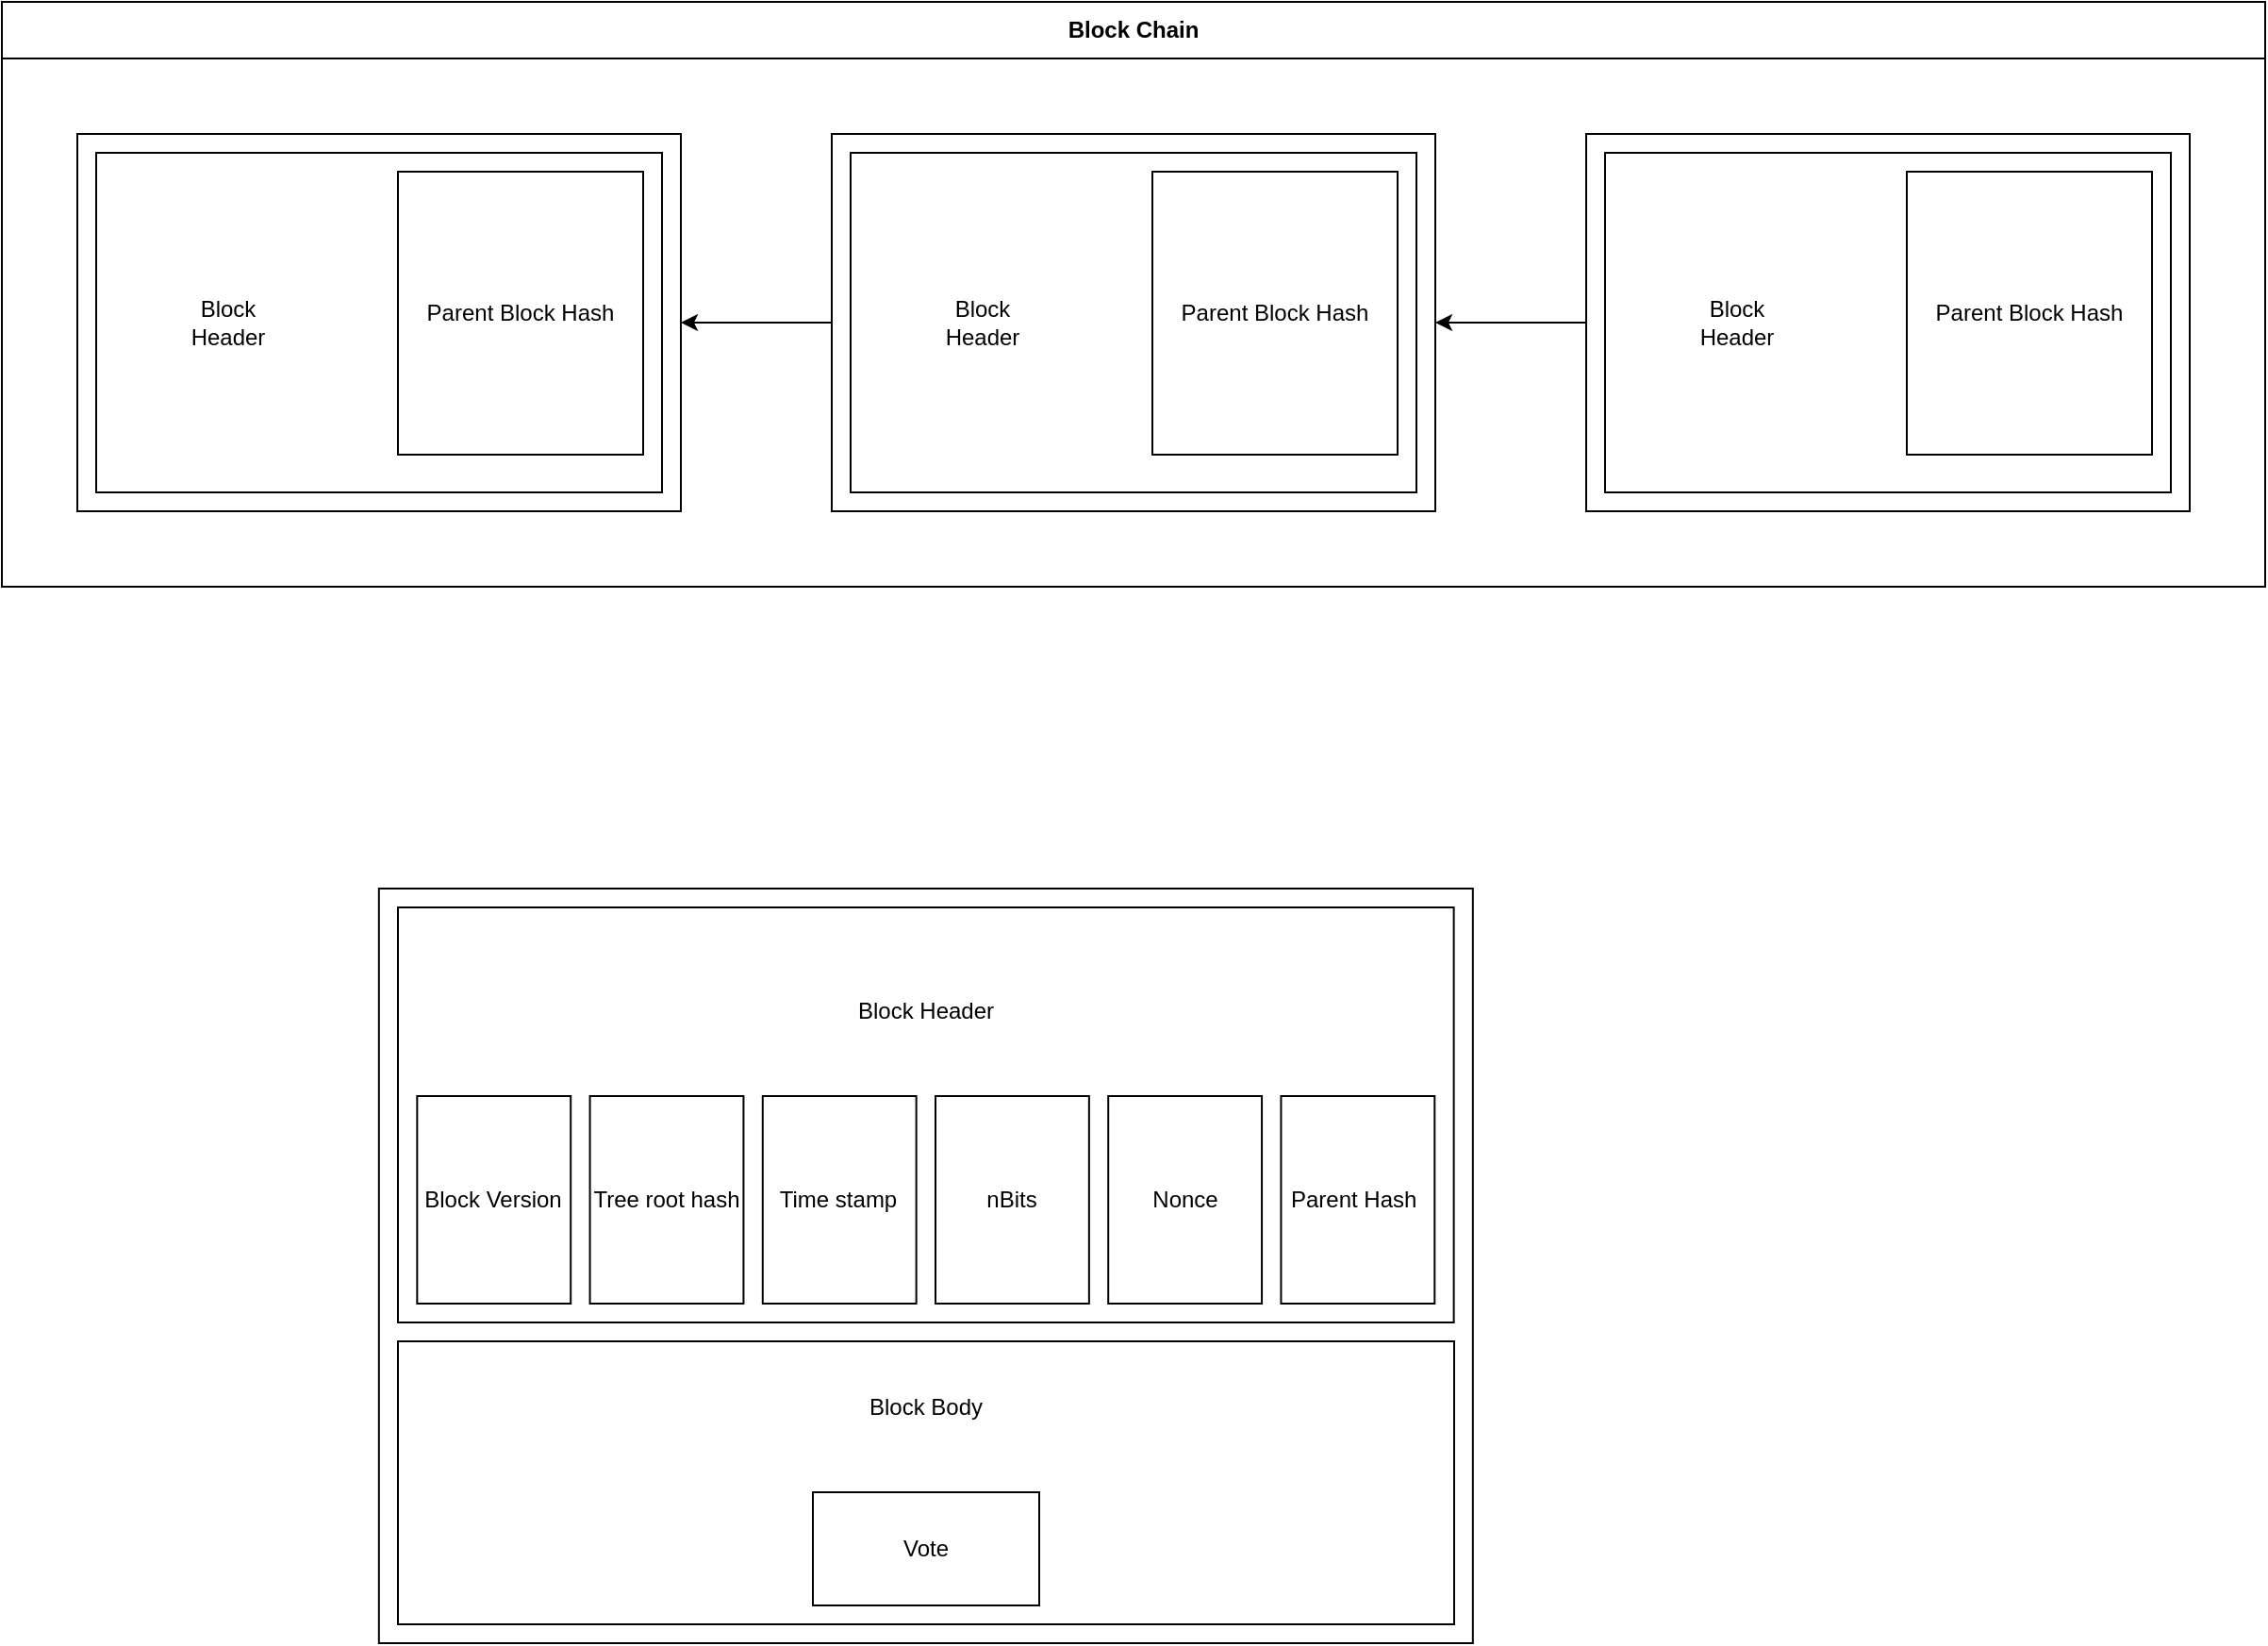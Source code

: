 <mxfile version="20.8.16" type="device" pages="5"><diagram name="Block Chain block diagrams" id="NiNIq8TOzcoI2CkxmPHx"><mxGraphModel dx="2272" dy="1953" grid="1" gridSize="10" guides="1" tooltips="1" connect="1" arrows="1" fold="1" page="1" pageScale="1" pageWidth="850" pageHeight="1100" math="0" shadow="0"><root><mxCell id="0"/><mxCell id="1" parent="0"/><mxCell id="By64j_wl8mJJoKQaTcfF-5" value="" style="group" parent="1" vertex="1" connectable="0"><mxGeometry x="-320" y="40" width="320" height="200" as="geometry"/></mxCell><mxCell id="By64j_wl8mJJoKQaTcfF-1" value="" style="rounded=0;whiteSpace=wrap;html=1;" parent="By64j_wl8mJJoKQaTcfF-5" vertex="1"><mxGeometry width="320" height="200" as="geometry"/></mxCell><mxCell id="By64j_wl8mJJoKQaTcfF-2" value="" style="rounded=0;whiteSpace=wrap;html=1;" parent="By64j_wl8mJJoKQaTcfF-5" vertex="1"><mxGeometry x="10" y="10" width="300" height="180" as="geometry"/></mxCell><mxCell id="By64j_wl8mJJoKQaTcfF-3" value="Parent Block Hash" style="rounded=0;whiteSpace=wrap;html=1;" parent="By64j_wl8mJJoKQaTcfF-5" vertex="1"><mxGeometry x="170" y="20" width="130" height="150" as="geometry"/></mxCell><mxCell id="By64j_wl8mJJoKQaTcfF-4" value="Block Header" style="text;html=1;strokeColor=none;fillColor=none;align=center;verticalAlign=middle;whiteSpace=wrap;rounded=0;" parent="By64j_wl8mJJoKQaTcfF-5" vertex="1"><mxGeometry x="50" y="85" width="60" height="30" as="geometry"/></mxCell><mxCell id="By64j_wl8mJJoKQaTcfF-6" value="" style="group" parent="1" vertex="1" connectable="0"><mxGeometry x="80" y="40" width="320" height="200" as="geometry"/></mxCell><mxCell id="By64j_wl8mJJoKQaTcfF-7" value="" style="rounded=0;whiteSpace=wrap;html=1;" parent="By64j_wl8mJJoKQaTcfF-6" vertex="1"><mxGeometry width="320" height="200" as="geometry"/></mxCell><mxCell id="By64j_wl8mJJoKQaTcfF-8" value="" style="rounded=0;whiteSpace=wrap;html=1;" parent="By64j_wl8mJJoKQaTcfF-6" vertex="1"><mxGeometry x="10" y="10" width="300" height="180" as="geometry"/></mxCell><mxCell id="By64j_wl8mJJoKQaTcfF-9" value="Parent Block Hash" style="rounded=0;whiteSpace=wrap;html=1;" parent="By64j_wl8mJJoKQaTcfF-6" vertex="1"><mxGeometry x="170" y="20" width="130" height="150" as="geometry"/></mxCell><mxCell id="By64j_wl8mJJoKQaTcfF-10" value="Block Header" style="text;html=1;strokeColor=none;fillColor=none;align=center;verticalAlign=middle;whiteSpace=wrap;rounded=0;" parent="By64j_wl8mJJoKQaTcfF-6" vertex="1"><mxGeometry x="50" y="85" width="60" height="30" as="geometry"/></mxCell><mxCell id="By64j_wl8mJJoKQaTcfF-11" value="" style="group" parent="1" vertex="1" connectable="0"><mxGeometry x="480" y="40" width="320" height="200" as="geometry"/></mxCell><mxCell id="By64j_wl8mJJoKQaTcfF-12" value="" style="rounded=0;whiteSpace=wrap;html=1;" parent="By64j_wl8mJJoKQaTcfF-11" vertex="1"><mxGeometry width="320" height="200" as="geometry"/></mxCell><mxCell id="By64j_wl8mJJoKQaTcfF-13" value="" style="rounded=0;whiteSpace=wrap;html=1;" parent="By64j_wl8mJJoKQaTcfF-11" vertex="1"><mxGeometry x="10" y="10" width="300" height="180" as="geometry"/></mxCell><mxCell id="By64j_wl8mJJoKQaTcfF-14" value="Parent Block Hash" style="rounded=0;whiteSpace=wrap;html=1;" parent="By64j_wl8mJJoKQaTcfF-11" vertex="1"><mxGeometry x="170" y="20" width="130" height="150" as="geometry"/></mxCell><mxCell id="By64j_wl8mJJoKQaTcfF-15" value="Block Header" style="text;html=1;strokeColor=none;fillColor=none;align=center;verticalAlign=middle;whiteSpace=wrap;rounded=0;" parent="By64j_wl8mJJoKQaTcfF-11" vertex="1"><mxGeometry x="50" y="85" width="60" height="30" as="geometry"/></mxCell><mxCell id="By64j_wl8mJJoKQaTcfF-18" style="edgeStyle=orthogonalEdgeStyle;rounded=0;orthogonalLoop=1;jettySize=auto;html=1;" parent="1" source="By64j_wl8mJJoKQaTcfF-7" target="By64j_wl8mJJoKQaTcfF-1" edge="1"><mxGeometry relative="1" as="geometry"/></mxCell><mxCell id="By64j_wl8mJJoKQaTcfF-19" style="edgeStyle=orthogonalEdgeStyle;rounded=0;orthogonalLoop=1;jettySize=auto;html=1;entryX=1;entryY=0.5;entryDx=0;entryDy=0;" parent="1" source="By64j_wl8mJJoKQaTcfF-12" target="By64j_wl8mJJoKQaTcfF-7" edge="1"><mxGeometry relative="1" as="geometry"/></mxCell><mxCell id="By64j_wl8mJJoKQaTcfF-20" value="Block Chain" style="swimlane;whiteSpace=wrap;html=1;startSize=30;" parent="1" vertex="1"><mxGeometry x="-360" y="-30" width="1200" height="310" as="geometry"/></mxCell><mxCell id="By64j_wl8mJJoKQaTcfF-66" value="" style="group" parent="1" vertex="1" connectable="0"><mxGeometry x="-160.09" y="440" width="580" height="400" as="geometry"/></mxCell><mxCell id="By64j_wl8mJJoKQaTcfF-21" value="" style="rounded=0;whiteSpace=wrap;html=1;container=0;" parent="By64j_wl8mJJoKQaTcfF-66" vertex="1"><mxGeometry width="580" height="400" as="geometry"/></mxCell><mxCell id="By64j_wl8mJJoKQaTcfF-22" value="" style="rounded=0;whiteSpace=wrap;html=1;container=0;" parent="By64j_wl8mJJoKQaTcfF-66" vertex="1"><mxGeometry x="10.09" y="10" width="559.82" height="220" as="geometry"/></mxCell><mxCell id="By64j_wl8mJJoKQaTcfF-31" value="Block Version" style="rounded=0;whiteSpace=wrap;html=1;container=0;" parent="By64j_wl8mJJoKQaTcfF-66" vertex="1"><mxGeometry x="20.267" y="110" width="81.429" height="110" as="geometry"/></mxCell><mxCell id="By64j_wl8mJJoKQaTcfF-49" value="Tree root hash" style="rounded=0;whiteSpace=wrap;html=1;container=0;" parent="By64j_wl8mJJoKQaTcfF-66" vertex="1"><mxGeometry x="111.874" y="110" width="81.429" height="110" as="geometry"/></mxCell><mxCell id="By64j_wl8mJJoKQaTcfF-50" value="Time stamp" style="rounded=0;whiteSpace=wrap;html=1;container=0;" parent="By64j_wl8mJJoKQaTcfF-66" vertex="1"><mxGeometry x="203.481" y="110" width="81.429" height="110" as="geometry"/></mxCell><mxCell id="By64j_wl8mJJoKQaTcfF-52" value="nBits" style="rounded=0;whiteSpace=wrap;html=1;container=0;" parent="By64j_wl8mJJoKQaTcfF-66" vertex="1"><mxGeometry x="295.089" y="110" width="81.429" height="110" as="geometry"/></mxCell><mxCell id="By64j_wl8mJJoKQaTcfF-53" value="Nonce" style="rounded=0;whiteSpace=wrap;html=1;container=0;" parent="By64j_wl8mJJoKQaTcfF-66" vertex="1"><mxGeometry x="386.696" y="110" width="81.429" height="110" as="geometry"/></mxCell><mxCell id="By64j_wl8mJJoKQaTcfF-54" value="Parent Hash&amp;nbsp;" style="rounded=0;whiteSpace=wrap;html=1;container=0;" parent="By64j_wl8mJJoKQaTcfF-66" vertex="1"><mxGeometry x="478.303" y="110" width="81.429" height="110" as="geometry"/></mxCell><mxCell id="By64j_wl8mJJoKQaTcfF-59" value="Block Header" style="text;html=1;strokeColor=none;fillColor=none;align=center;verticalAlign=middle;whiteSpace=wrap;rounded=0;" parent="By64j_wl8mJJoKQaTcfF-66" vertex="1"><mxGeometry x="234.95" y="50" width="110.09" height="30" as="geometry"/></mxCell><mxCell id="By64j_wl8mJJoKQaTcfF-62" value="" style="rounded=0;whiteSpace=wrap;html=1;" parent="By64j_wl8mJJoKQaTcfF-66" vertex="1"><mxGeometry x="10.09" y="240" width="560" height="150" as="geometry"/></mxCell><mxCell id="By64j_wl8mJJoKQaTcfF-64" value="Vote" style="rounded=0;whiteSpace=wrap;html=1;" parent="By64j_wl8mJJoKQaTcfF-66" vertex="1"><mxGeometry x="230.09" y="320" width="120" height="60" as="geometry"/></mxCell><mxCell id="By64j_wl8mJJoKQaTcfF-65" value="Block Body" style="text;html=1;strokeColor=none;fillColor=none;align=center;verticalAlign=middle;whiteSpace=wrap;rounded=0;" parent="By64j_wl8mJJoKQaTcfF-66" vertex="1"><mxGeometry x="245.04" y="260" width="90.09" height="30" as="geometry"/></mxCell></root></mxGraphModel></diagram><diagram id="gtyUy5kqsjnGYb6WWiao" name="Block chain UML diagrams "><mxGraphModel dx="1422" dy="853" grid="1" gridSize="10" guides="1" tooltips="1" connect="1" arrows="1" fold="1" page="1" pageScale="1" pageWidth="850" pageHeight="1100" math="0" shadow="0"><root><mxCell id="0"/><mxCell id="1" parent="0"/><mxCell id="lQvML-hGOnjnL_uJnZAg-1" value="BlockChain" style="swimlane;fontStyle=0;childLayout=stackLayout;horizontal=1;startSize=26;fillColor=none;horizontalStack=0;resizeParent=1;resizeParentMax=0;resizeLast=0;collapsible=1;marginBottom=0;" parent="1" vertex="1"><mxGeometry x="200" y="400" width="220" height="268" as="geometry"/></mxCell><mxCell id="lQvML-hGOnjnL_uJnZAg-2" value="+ chain : List[Block]" style="text;strokeColor=none;fillColor=none;align=left;verticalAlign=top;spacingLeft=4;spacingRight=4;overflow=hidden;rotatable=0;points=[[0,0.5],[1,0.5]];portConstraint=eastwest;" parent="lQvML-hGOnjnL_uJnZAg-1" vertex="1"><mxGeometry y="26" width="220" height="26" as="geometry"/></mxCell><mxCell id="lQvML-hGOnjnL_uJnZAg-3" value="+ length: int" style="text;strokeColor=none;fillColor=none;align=left;verticalAlign=top;spacingLeft=4;spacingRight=4;overflow=hidden;rotatable=0;points=[[0,0.5],[1,0.5]];portConstraint=eastwest;" parent="lQvML-hGOnjnL_uJnZAg-1" vertex="1"><mxGeometry y="52" width="220" height="26" as="geometry"/></mxCell><mxCell id="lQvML-hGOnjnL_uJnZAg-4" value="+ is_modified: bool" style="text;strokeColor=none;fillColor=none;align=left;verticalAlign=top;spacingLeft=4;spacingRight=4;overflow=hidden;rotatable=0;points=[[0,0.5],[1,0.5]];portConstraint=eastwest;" parent="lQvML-hGOnjnL_uJnZAg-1" vertex="1"><mxGeometry y="78" width="220" height="26" as="geometry"/></mxCell><mxCell id="lQvML-hGOnjnL_uJnZAg-20" value="+ checksum : string" style="text;strokeColor=none;fillColor=none;align=left;verticalAlign=top;spacingLeft=4;spacingRight=4;overflow=hidden;rotatable=0;points=[[0,0.5],[1,0.5]];portConstraint=eastwest;" parent="lQvML-hGOnjnL_uJnZAg-1" vertex="1"><mxGeometry y="104" width="220" height="26" as="geometry"/></mxCell><mxCell id="lQvML-hGOnjnL_uJnZAg-32" value="" style="line;strokeWidth=1;fillColor=none;align=left;verticalAlign=middle;spacingTop=-1;spacingLeft=3;spacingRight=3;rotatable=0;labelPosition=right;points=[];portConstraint=eastwest;strokeColor=inherit;" parent="lQvML-hGOnjnL_uJnZAg-1" vertex="1"><mxGeometry y="130" width="220" height="8" as="geometry"/></mxCell><mxCell id="lQvML-hGOnjnL_uJnZAg-16" value="+  get_latest_block(self) : Block" style="text;strokeColor=none;fillColor=none;align=left;verticalAlign=top;spacingLeft=4;spacingRight=4;overflow=hidden;rotatable=0;points=[[0,0.5],[1,0.5]];portConstraint=eastwest;" parent="lQvML-hGOnjnL_uJnZAg-1" vertex="1"><mxGeometry y="138" width="220" height="26" as="geometry"/></mxCell><mxCell id="HS7cmRRgUarKkuk1nzC0-2" value="+  create_initial_block(self) : Block" style="text;strokeColor=none;fillColor=none;align=left;verticalAlign=top;spacingLeft=4;spacingRight=4;overflow=hidden;rotatable=0;points=[[0,0.5],[1,0.5]];portConstraint=eastwest;" parent="lQvML-hGOnjnL_uJnZAg-1" vertex="1"><mxGeometry y="164" width="220" height="26" as="geometry"/></mxCell><mxCell id="lQvML-hGOnjnL_uJnZAg-17" value="+  is_valid(self) : bool" style="text;strokeColor=none;fillColor=none;align=left;verticalAlign=top;spacingLeft=4;spacingRight=4;overflow=hidden;rotatable=0;points=[[0,0.5],[1,0.5]];portConstraint=eastwest;" parent="lQvML-hGOnjnL_uJnZAg-1" vertex="1"><mxGeometry y="190" width="220" height="26" as="geometry"/></mxCell><mxCell id="lQvML-hGOnjnL_uJnZAg-18" value="+  add_block(self) : bool" style="text;strokeColor=none;fillColor=none;align=left;verticalAlign=top;spacingLeft=4;spacingRight=4;overflow=hidden;rotatable=0;points=[[0,0.5],[1,0.5]];portConstraint=eastwest;" parent="lQvML-hGOnjnL_uJnZAg-1" vertex="1"><mxGeometry y="216" width="220" height="26" as="geometry"/></mxCell><mxCell id="lQvML-hGOnjnL_uJnZAg-19" value="+  [DEBUG] print_chain(self) : void" style="text;strokeColor=none;fillColor=none;align=left;verticalAlign=top;spacingLeft=4;spacingRight=4;overflow=hidden;rotatable=0;points=[[0,0.5],[1,0.5]];portConstraint=eastwest;" parent="lQvML-hGOnjnL_uJnZAg-1" vertex="1"><mxGeometry y="242" width="220" height="26" as="geometry"/></mxCell><mxCell id="lQvML-hGOnjnL_uJnZAg-21" value="Block" style="swimlane;fontStyle=1;align=center;verticalAlign=top;childLayout=stackLayout;horizontal=1;startSize=26;horizontalStack=0;resizeParent=1;resizeParentMax=0;resizeLast=0;collapsible=1;marginBottom=0;" parent="1" vertex="1"><mxGeometry x="590" y="690" width="220" height="242" as="geometry"/></mxCell><mxCell id="lQvML-hGOnjnL_uJnZAg-22" value="+ block_version : string" style="text;strokeColor=none;fillColor=none;align=left;verticalAlign=top;spacingLeft=4;spacingRight=4;overflow=hidden;rotatable=0;points=[[0,0.5],[1,0.5]];portConstraint=eastwest;" parent="lQvML-hGOnjnL_uJnZAg-21" vertex="1"><mxGeometry y="26" width="220" height="26" as="geometry"/></mxCell><mxCell id="lQvML-hGOnjnL_uJnZAg-24" value="+ merkle_tree_root_node : string" style="text;strokeColor=none;fillColor=none;align=left;verticalAlign=top;spacingLeft=4;spacingRight=4;overflow=hidden;rotatable=0;points=[[0,0.5],[1,0.5]];portConstraint=eastwest;" parent="lQvML-hGOnjnL_uJnZAg-21" vertex="1"><mxGeometry y="52" width="220" height="26" as="geometry"/></mxCell><mxCell id="lQvML-hGOnjnL_uJnZAg-26" value="+ timestamp : string" style="text;strokeColor=none;fillColor=none;align=left;verticalAlign=top;spacingLeft=4;spacingRight=4;overflow=hidden;rotatable=0;points=[[0,0.5],[1,0.5]];portConstraint=eastwest;" parent="lQvML-hGOnjnL_uJnZAg-21" vertex="1"><mxGeometry y="78" width="220" height="26" as="geometry"/></mxCell><mxCell id="lQvML-hGOnjnL_uJnZAg-27" value="+ nbits : int" style="text;strokeColor=none;fillColor=none;align=left;verticalAlign=top;spacingLeft=4;spacingRight=4;overflow=hidden;rotatable=0;points=[[0,0.5],[1,0.5]];portConstraint=eastwest;" parent="lQvML-hGOnjnL_uJnZAg-21" vertex="1"><mxGeometry y="104" width="220" height="26" as="geometry"/></mxCell><mxCell id="lQvML-hGOnjnL_uJnZAg-28" value="+ Nonce : int" style="text;strokeColor=none;fillColor=none;align=left;verticalAlign=top;spacingLeft=4;spacingRight=4;overflow=hidden;rotatable=0;points=[[0,0.5],[1,0.5]];portConstraint=eastwest;" parent="lQvML-hGOnjnL_uJnZAg-21" vertex="1"><mxGeometry y="130" width="220" height="26" as="geometry"/></mxCell><mxCell id="lQvML-hGOnjnL_uJnZAg-29" value="+ parent_block_hash : string" style="text;strokeColor=none;fillColor=none;align=left;verticalAlign=top;spacingLeft=4;spacingRight=4;overflow=hidden;rotatable=0;points=[[0,0.5],[1,0.5]];portConstraint=eastwest;" parent="lQvML-hGOnjnL_uJnZAg-21" vertex="1"><mxGeometry y="156" width="220" height="26" as="geometry"/></mxCell><mxCell id="lQvML-hGOnjnL_uJnZAg-33" value="" style="line;strokeWidth=1;fillColor=none;align=left;verticalAlign=middle;spacingTop=-1;spacingLeft=3;spacingRight=3;rotatable=0;labelPosition=right;points=[];portConstraint=eastwest;strokeColor=inherit;" parent="lQvML-hGOnjnL_uJnZAg-21" vertex="1"><mxGeometry y="182" width="220" height="8" as="geometry"/></mxCell><mxCell id="lQvML-hGOnjnL_uJnZAg-30" value="+ [DEBUG] print_block(self) : void" style="text;strokeColor=none;fillColor=none;align=left;verticalAlign=top;spacingLeft=4;spacingRight=4;overflow=hidden;rotatable=0;points=[[0,0.5],[1,0.5]];portConstraint=eastwest;" parent="lQvML-hGOnjnL_uJnZAg-21" vertex="1"><mxGeometry y="190" width="220" height="26" as="geometry"/></mxCell><mxCell id="HS7cmRRgUarKkuk1nzC0-1" value="+ calculate_hash(self): void" style="text;strokeColor=none;fillColor=none;align=left;verticalAlign=top;spacingLeft=4;spacingRight=4;overflow=hidden;rotatable=0;points=[[0,0.5],[1,0.5]];portConstraint=eastwest;" parent="lQvML-hGOnjnL_uJnZAg-21" vertex="1"><mxGeometry y="216" width="220" height="26" as="geometry"/></mxCell><mxCell id="lQvML-hGOnjnL_uJnZAg-31" style="edgeStyle=orthogonalEdgeStyle;rounded=0;orthogonalLoop=1;jettySize=auto;html=1;" parent="1" source="lQvML-hGOnjnL_uJnZAg-2" target="lQvML-hGOnjnL_uJnZAg-21" edge="1"><mxGeometry relative="1" as="geometry"/></mxCell></root></mxGraphModel></diagram><diagram id="GD1kS83-6d8IEdYZG83U" name="service architecture"><mxGraphModel dx="2370" dy="2522" grid="1" gridSize="10" guides="1" tooltips="1" connect="1" arrows="1" fold="1" page="1" pageScale="1" pageWidth="850" pageHeight="1100" math="0" shadow="0"><root><mxCell id="0"/><mxCell id="1" parent="0"/><mxCell id="rXlR5_CIZ9Wx6Frvl1Se-4" value="" style="rounded=0;whiteSpace=wrap;html=1;" parent="1" vertex="1"><mxGeometry x="400" y="230" width="120" height="60" as="geometry"/></mxCell><mxCell id="rXlR5_CIZ9Wx6Frvl1Se-7" style="edgeStyle=orthogonalEdgeStyle;rounded=0;orthogonalLoop=1;jettySize=auto;html=1;exitX=1;exitY=0.5;exitDx=0;exitDy=0;" parent="1" source="rXlR5_CIZ9Wx6Frvl1Se-5" edge="1"><mxGeometry relative="1" as="geometry"><mxPoint x="270" y="170" as="targetPoint"/></mxGeometry></mxCell><mxCell id="rXlR5_CIZ9Wx6Frvl1Se-5" value="" style="ellipse;whiteSpace=wrap;html=1;" parent="1" vertex="1"><mxGeometry x="120" y="140" width="150" height="80" as="geometry"/></mxCell><mxCell id="rXlR5_CIZ9Wx6Frvl1Se-6" value="" style="ellipse;whiteSpace=wrap;html=1;" parent="1" vertex="1"><mxGeometry x="120" y="300" width="150" height="80" as="geometry"/></mxCell><mxCell id="rXlR5_CIZ9Wx6Frvl1Se-16" value="DB" style="shape=cylinder3;whiteSpace=wrap;html=1;boundedLbl=1;backgroundOutline=1;size=15;" parent="1" vertex="1"><mxGeometry x="1180" y="240" width="110" height="140" as="geometry"/></mxCell><mxCell id="jqcCjOqivgSDnAabEkTZ-22" value="Client2" style="rounded=0;whiteSpace=wrap;html=1;" parent="1" vertex="1"><mxGeometry x="400" y="230" width="120" height="60" as="geometry"/></mxCell><mxCell id="jqcCjOqivgSDnAabEkTZ-23" style="edgeStyle=orthogonalEdgeStyle;rounded=0;orthogonalLoop=1;jettySize=auto;html=1;exitX=1;exitY=0.5;exitDx=0;exitDy=0;" parent="1" source="jqcCjOqivgSDnAabEkTZ-24" edge="1"><mxGeometry relative="1" as="geometry"><mxPoint x="270" y="170" as="targetPoint"/></mxGeometry></mxCell><mxCell id="jqcCjOqivgSDnAabEkTZ-36" style="edgeStyle=orthogonalEdgeStyle;rounded=0;orthogonalLoop=1;jettySize=auto;html=1;entryX=0;entryY=0.5;entryDx=0;entryDy=0;" parent="1" source="jqcCjOqivgSDnAabEkTZ-24" target="jqcCjOqivgSDnAabEkTZ-22" edge="1"><mxGeometry relative="1" as="geometry"/></mxCell><mxCell id="jqcCjOqivgSDnAabEkTZ-24" value="Finger Print Scanner" style="ellipse;whiteSpace=wrap;html=1;" parent="1" vertex="1"><mxGeometry x="120" y="140" width="150" height="80" as="geometry"/></mxCell><mxCell id="jqcCjOqivgSDnAabEkTZ-37" style="edgeStyle=orthogonalEdgeStyle;rounded=0;orthogonalLoop=1;jettySize=auto;html=1;entryX=0;entryY=0.5;entryDx=0;entryDy=0;" parent="1" source="jqcCjOqivgSDnAabEkTZ-25" target="jqcCjOqivgSDnAabEkTZ-22" edge="1"><mxGeometry relative="1" as="geometry"/></mxCell><mxCell id="jqcCjOqivgSDnAabEkTZ-25" value="Camera Module" style="ellipse;whiteSpace=wrap;html=1;" parent="1" vertex="1"><mxGeometry x="120" y="300" width="150" height="80" as="geometry"/></mxCell><mxCell id="jqcCjOqivgSDnAabEkTZ-26" value="Client3" style="rounded=0;whiteSpace=wrap;html=1;" parent="1" vertex="1"><mxGeometry x="400" y="530" width="120" height="60" as="geometry"/></mxCell><mxCell id="jqcCjOqivgSDnAabEkTZ-27" style="edgeStyle=orthogonalEdgeStyle;rounded=0;orthogonalLoop=1;jettySize=auto;html=1;exitX=1;exitY=0.5;exitDx=0;exitDy=0;" parent="1" source="jqcCjOqivgSDnAabEkTZ-28" edge="1"><mxGeometry relative="1" as="geometry"><mxPoint x="280" y="470" as="targetPoint"/></mxGeometry></mxCell><mxCell id="jqcCjOqivgSDnAabEkTZ-34" style="edgeStyle=orthogonalEdgeStyle;rounded=0;orthogonalLoop=1;jettySize=auto;html=1;entryX=0;entryY=0.5;entryDx=0;entryDy=0;" parent="1" source="jqcCjOqivgSDnAabEkTZ-28" target="jqcCjOqivgSDnAabEkTZ-26" edge="1"><mxGeometry relative="1" as="geometry"/></mxCell><mxCell id="jqcCjOqivgSDnAabEkTZ-28" value="Finger Print Scanner" style="ellipse;whiteSpace=wrap;html=1;" parent="1" vertex="1"><mxGeometry x="130" y="440" width="150" height="80" as="geometry"/></mxCell><mxCell id="jqcCjOqivgSDnAabEkTZ-35" style="edgeStyle=orthogonalEdgeStyle;rounded=0;orthogonalLoop=1;jettySize=auto;html=1;entryX=0;entryY=0.5;entryDx=0;entryDy=0;" parent="1" source="jqcCjOqivgSDnAabEkTZ-29" target="jqcCjOqivgSDnAabEkTZ-26" edge="1"><mxGeometry relative="1" as="geometry"/></mxCell><mxCell id="jqcCjOqivgSDnAabEkTZ-29" value="Camera Module" style="ellipse;whiteSpace=wrap;html=1;" parent="1" vertex="1"><mxGeometry x="130" y="600" width="150" height="80" as="geometry"/></mxCell><mxCell id="jqcCjOqivgSDnAabEkTZ-30" value="Client1" style="rounded=0;whiteSpace=wrap;html=1;" parent="1" vertex="1"><mxGeometry x="400" y="-110" width="120" height="60" as="geometry"/></mxCell><mxCell id="jqcCjOqivgSDnAabEkTZ-31" style="edgeStyle=orthogonalEdgeStyle;rounded=0;orthogonalLoop=1;jettySize=auto;html=1;exitX=1;exitY=0.5;exitDx=0;exitDy=0;" parent="1" source="jqcCjOqivgSDnAabEkTZ-32" edge="1"><mxGeometry relative="1" as="geometry"><mxPoint x="270" y="-170" as="targetPoint"/></mxGeometry></mxCell><mxCell id="jqcCjOqivgSDnAabEkTZ-38" style="edgeStyle=orthogonalEdgeStyle;rounded=0;orthogonalLoop=1;jettySize=auto;html=1;entryX=0;entryY=0.5;entryDx=0;entryDy=0;" parent="1" source="jqcCjOqivgSDnAabEkTZ-32" target="jqcCjOqivgSDnAabEkTZ-30" edge="1"><mxGeometry relative="1" as="geometry"/></mxCell><mxCell id="jqcCjOqivgSDnAabEkTZ-32" value="Finger Print Scanner" style="ellipse;whiteSpace=wrap;html=1;" parent="1" vertex="1"><mxGeometry x="120" y="-200" width="150" height="80" as="geometry"/></mxCell><mxCell id="jqcCjOqivgSDnAabEkTZ-39" style="edgeStyle=orthogonalEdgeStyle;rounded=0;orthogonalLoop=1;jettySize=auto;html=1;entryX=0;entryY=0.5;entryDx=0;entryDy=0;" parent="1" source="jqcCjOqivgSDnAabEkTZ-33" target="jqcCjOqivgSDnAabEkTZ-30" edge="1"><mxGeometry relative="1" as="geometry"/></mxCell><mxCell id="jqcCjOqivgSDnAabEkTZ-33" value="Camera Module" style="ellipse;whiteSpace=wrap;html=1;" parent="1" vertex="1"><mxGeometry x="120" y="-40" width="150" height="80" as="geometry"/></mxCell><mxCell id="jqcCjOqivgSDnAabEkTZ-45" value="" style="endArrow=classic;html=1;rounded=0;exitX=1;exitY=0.5;exitDx=0;exitDy=0;" parent="1" source="jqcCjOqivgSDnAabEkTZ-30" edge="1"><mxGeometry width="50" height="50" relative="1" as="geometry"><mxPoint x="680" y="140" as="sourcePoint"/><mxPoint x="800" y="260" as="targetPoint"/></mxGeometry></mxCell><mxCell id="jqcCjOqivgSDnAabEkTZ-46" value="" style="endArrow=classic;html=1;rounded=0;exitX=1;exitY=0.5;exitDx=0;exitDy=0;entryX=0;entryY=0.5;entryDx=0;entryDy=0;" parent="1" source="jqcCjOqivgSDnAabEkTZ-22" edge="1"><mxGeometry width="50" height="50" relative="1" as="geometry"><mxPoint x="680" y="340" as="sourcePoint"/><mxPoint x="800" y="260" as="targetPoint"/></mxGeometry></mxCell><mxCell id="jqcCjOqivgSDnAabEkTZ-47" value="" style="endArrow=classic;html=1;rounded=0;exitX=1;exitY=0.5;exitDx=0;exitDy=0;" parent="1" source="jqcCjOqivgSDnAabEkTZ-26" edge="1"><mxGeometry width="50" height="50" relative="1" as="geometry"><mxPoint x="680" y="540" as="sourcePoint"/><mxPoint x="790" y="260" as="targetPoint"/><Array as="points"><mxPoint x="800" y="260"/></Array></mxGeometry></mxCell><mxCell id="jqcCjOqivgSDnAabEkTZ-49" value="" style="endArrow=classic;startArrow=classic;html=1;rounded=0;exitX=0.615;exitY=-0.024;exitDx=0;exitDy=0;exitPerimeter=0;entryX=0;entryY=0.5;entryDx=0;entryDy=0;entryPerimeter=0;" parent="1" source="phWtL-584BcZF5n1nlCI-4" target="rXlR5_CIZ9Wx6Frvl1Se-16" edge="1"><mxGeometry width="50" height="50" relative="1" as="geometry"><mxPoint x="970" y="247.08" as="sourcePoint"/><mxPoint x="1110" y="130" as="targetPoint"/></mxGeometry></mxCell><mxCell id="phWtL-584BcZF5n1nlCI-60" style="edgeStyle=orthogonalEdgeStyle;rounded=0;orthogonalLoop=1;jettySize=auto;html=1;entryX=0;entryY=0.5;entryDx=0;entryDy=0;" parent="1" source="phWtL-584BcZF5n1nlCI-4" target="phWtL-584BcZF5n1nlCI-56" edge="1"><mxGeometry relative="1" as="geometry"><Array as="points"><mxPoint x="880" y="45"/></Array></mxGeometry></mxCell><mxCell id="phWtL-584BcZF5n1nlCI-4" value="API" style="rounded=0;whiteSpace=wrap;html=1;direction=south;" parent="1" vertex="1"><mxGeometry x="800" y="130" width="170" height="290" as="geometry"/></mxCell><mxCell id="phWtL-584BcZF5n1nlCI-42" value="Voter" style="shape=umlActor;verticalLabelPosition=bottom;verticalAlign=top;html=1;outlineConnect=0;" parent="1" vertex="1"><mxGeometry x="40" y="-110" width="30" height="60" as="geometry"/></mxCell><mxCell id="phWtL-584BcZF5n1nlCI-44" value="Voter" style="shape=umlActor;verticalLabelPosition=bottom;verticalAlign=top;html=1;outlineConnect=0;" parent="1" vertex="1"><mxGeometry x="40" y="230" width="30" height="60" as="geometry"/></mxCell><mxCell id="phWtL-584BcZF5n1nlCI-45" value="Voter" style="shape=umlActor;verticalLabelPosition=bottom;verticalAlign=top;html=1;outlineConnect=0;" parent="1" vertex="1"><mxGeometry x="40" y="530" width="30" height="60" as="geometry"/></mxCell><mxCell id="phWtL-584BcZF5n1nlCI-49" value="API" style="rounded=1;whiteSpace=wrap;html=1;direction=south;" parent="1" vertex="1"><mxGeometry x="840" y="190" width="90" height="170" as="geometry"/></mxCell><mxCell id="phWtL-584BcZF5n1nlCI-51" value="Uvicorn Server/GUI Application" style="text;html=1;strokeColor=none;fillColor=none;align=center;verticalAlign=middle;whiteSpace=wrap;rounded=0;" parent="1" vertex="1"><mxGeometry x="855" y="150" width="60" height="30" as="geometry"/></mxCell><mxCell id="phWtL-584BcZF5n1nlCI-56" value="BlockChain" style="swimlane;whiteSpace=wrap;html=1;" parent="1" vertex="1"><mxGeometry x="1120" y="-70" width="200" height="230" as="geometry"><mxRectangle x="1120" y="-70" width="110" height="30" as="alternateBounds"/></mxGeometry></mxCell><mxCell id="phWtL-584BcZF5n1nlCI-61" value="Poll Entry" style="text;html=1;strokeColor=none;fillColor=none;align=center;verticalAlign=middle;whiteSpace=wrap;rounded=0;" parent="1" vertex="1"><mxGeometry x="950" y="10" width="120" height="21" as="geometry"/></mxCell><mxCell id="phWtL-584BcZF5n1nlCI-62" value="Query / Response" style="text;html=1;strokeColor=none;fillColor=none;align=center;verticalAlign=middle;whiteSpace=wrap;rounded=0;" parent="1" vertex="1"><mxGeometry x="1050" y="271" width="60" height="30" as="geometry"/></mxCell><mxCell id="phWtL-584BcZF5n1nlCI-65" value="Authentication requests and data transfer" style="text;html=1;strokeColor=none;fillColor=none;align=center;verticalAlign=middle;whiteSpace=wrap;rounded=0;rotation=0;" parent="1" vertex="1"><mxGeometry x="570" y="220" width="170" height="30" as="geometry"/></mxCell><mxCell id="phWtL-584BcZF5n1nlCI-66" value="Authentication requests and data transfer" style="text;html=1;strokeColor=none;fillColor=none;align=center;verticalAlign=middle;whiteSpace=wrap;rounded=0;rotation=-45;" parent="1" vertex="1"><mxGeometry x="530" y="410" width="160" height="30" as="geometry"/></mxCell><mxCell id="phWtL-584BcZF5n1nlCI-67" value="&lt;font style=&quot;font-size: 18px;&quot;&gt;System Overview&lt;/font&gt;" style="swimlane;whiteSpace=wrap;html=1;startSize=40;" parent="1" vertex="1"><mxGeometry y="-260" width="1400" height="980" as="geometry"/></mxCell><mxCell id="phWtL-584BcZF5n1nlCI-64" value="Authentication requests and data transfer" style="text;html=1;strokeColor=none;fillColor=none;align=center;verticalAlign=middle;whiteSpace=wrap;rounded=0;rotation=50;" parent="phWtL-584BcZF5n1nlCI-67" vertex="1"><mxGeometry x="600" y="291" width="160.37" height="60.7" as="geometry"/></mxCell><mxCell id="phWtL-584BcZF5n1nlCI-55" value="" style="group" parent="phWtL-584BcZF5n1nlCI-67" vertex="1" connectable="0"><mxGeometry x="1200" y="230" width="40" height="170" as="geometry"/></mxCell><mxCell id="phWtL-584BcZF5n1nlCI-22" value="" style="whiteSpace=wrap;html=1;aspect=fixed;" parent="phWtL-584BcZF5n1nlCI-55" vertex="1"><mxGeometry y="65" width="40" height="40" as="geometry"/></mxCell><mxCell id="phWtL-584BcZF5n1nlCI-24" value="" style="whiteSpace=wrap;html=1;aspect=fixed;" parent="phWtL-584BcZF5n1nlCI-55" vertex="1"><mxGeometry y="130" width="40" height="40" as="geometry"/></mxCell><mxCell id="phWtL-584BcZF5n1nlCI-32" value="" style="whiteSpace=wrap;html=1;aspect=fixed;" parent="phWtL-584BcZF5n1nlCI-55" vertex="1"><mxGeometry width="40" height="40" as="geometry"/></mxCell><mxCell id="phWtL-584BcZF5n1nlCI-54" style="edgeStyle=orthogonalEdgeStyle;rounded=0;orthogonalLoop=1;jettySize=auto;html=1;" parent="phWtL-584BcZF5n1nlCI-55" source="phWtL-584BcZF5n1nlCI-24" target="phWtL-584BcZF5n1nlCI-22" edge="1"><mxGeometry relative="1" as="geometry"/></mxCell><mxCell id="phWtL-584BcZF5n1nlCI-53" value="" style="endArrow=classic;html=1;rounded=0;entryX=0.5;entryY=1;entryDx=0;entryDy=0;exitX=0.5;exitY=0;exitDx=0;exitDy=0;" parent="phWtL-584BcZF5n1nlCI-55" source="phWtL-584BcZF5n1nlCI-22" target="phWtL-584BcZF5n1nlCI-32" edge="1"><mxGeometry width="50" height="50" relative="1" as="geometry"><mxPoint x="870" y="190" as="sourcePoint"/><mxPoint x="1090" y="90" as="targetPoint"/></mxGeometry></mxCell></root></mxGraphModel></diagram><diagram id="Lwd_WW3EH5vd7NbaVU5j" name="database schema"><mxGraphModel dx="2272" dy="853" grid="1" gridSize="10" guides="1" tooltips="1" connect="1" arrows="1" fold="1" page="1" pageScale="1" pageWidth="850" pageHeight="1100" math="0" shadow="0"><root><mxCell id="0"/><mxCell id="1" parent="0"/><mxCell id="w4IXqeOnZ6f60LRcyuJt-2" value="Citizens" style="shape=table;startSize=30;container=1;collapsible=1;childLayout=tableLayout;fixedRows=1;rowLines=0;fontStyle=1;align=center;resizeLast=1;" parent="1" vertex="1"><mxGeometry x="-50" y="510" width="180" height="330" as="geometry"/></mxCell><mxCell id="w4IXqeOnZ6f60LRcyuJt-3" value="" style="shape=tableRow;horizontal=0;startSize=0;swimlaneHead=0;swimlaneBody=0;fillColor=none;collapsible=0;dropTarget=0;points=[[0,0.5],[1,0.5]];portConstraint=eastwest;top=0;left=0;right=0;bottom=1;" parent="w4IXqeOnZ6f60LRcyuJt-2" vertex="1"><mxGeometry y="30" width="180" height="30" as="geometry"/></mxCell><mxCell id="w4IXqeOnZ6f60LRcyuJt-4" value="PK" style="shape=partialRectangle;connectable=0;fillColor=none;top=0;left=0;bottom=0;right=0;fontStyle=1;overflow=hidden;" parent="w4IXqeOnZ6f60LRcyuJt-3" vertex="1"><mxGeometry width="30" height="30" as="geometry"><mxRectangle width="30" height="30" as="alternateBounds"/></mxGeometry></mxCell><mxCell id="w4IXqeOnZ6f60LRcyuJt-5" value="uuid" style="shape=partialRectangle;connectable=0;fillColor=none;top=0;left=0;bottom=0;right=0;align=left;spacingLeft=6;fontStyle=5;overflow=hidden;" parent="w4IXqeOnZ6f60LRcyuJt-3" vertex="1"><mxGeometry x="30" width="150" height="30" as="geometry"><mxRectangle width="150" height="30" as="alternateBounds"/></mxGeometry></mxCell><mxCell id="w4IXqeOnZ6f60LRcyuJt-6" value="" style="shape=tableRow;horizontal=0;startSize=0;swimlaneHead=0;swimlaneBody=0;fillColor=none;collapsible=0;dropTarget=0;points=[[0,0.5],[1,0.5]];portConstraint=eastwest;top=0;left=0;right=0;bottom=0;" parent="w4IXqeOnZ6f60LRcyuJt-2" vertex="1"><mxGeometry y="60" width="180" height="30" as="geometry"/></mxCell><mxCell id="w4IXqeOnZ6f60LRcyuJt-7" value="" style="shape=partialRectangle;connectable=0;fillColor=none;top=0;left=0;bottom=0;right=0;editable=1;overflow=hidden;" parent="w4IXqeOnZ6f60LRcyuJt-6" vertex="1"><mxGeometry width="30" height="30" as="geometry"><mxRectangle width="30" height="30" as="alternateBounds"/></mxGeometry></mxCell><mxCell id="w4IXqeOnZ6f60LRcyuJt-8" value="name" style="shape=partialRectangle;connectable=0;fillColor=none;top=0;left=0;bottom=0;right=0;align=left;spacingLeft=6;overflow=hidden;" parent="w4IXqeOnZ6f60LRcyuJt-6" vertex="1"><mxGeometry x="30" width="150" height="30" as="geometry"><mxRectangle width="150" height="30" as="alternateBounds"/></mxGeometry></mxCell><mxCell id="w4IXqeOnZ6f60LRcyuJt-9" value="" style="shape=tableRow;horizontal=0;startSize=0;swimlaneHead=0;swimlaneBody=0;fillColor=none;collapsible=0;dropTarget=0;points=[[0,0.5],[1,0.5]];portConstraint=eastwest;top=0;left=0;right=0;bottom=0;" parent="w4IXqeOnZ6f60LRcyuJt-2" vertex="1"><mxGeometry y="90" width="180" height="30" as="geometry"/></mxCell><mxCell id="w4IXqeOnZ6f60LRcyuJt-10" value="" style="shape=partialRectangle;connectable=0;fillColor=none;top=0;left=0;bottom=0;right=0;editable=1;overflow=hidden;" parent="w4IXqeOnZ6f60LRcyuJt-9" vertex="1"><mxGeometry width="30" height="30" as="geometry"><mxRectangle width="30" height="30" as="alternateBounds"/></mxGeometry></mxCell><mxCell id="w4IXqeOnZ6f60LRcyuJt-11" value="address" style="shape=partialRectangle;connectable=0;fillColor=none;top=0;left=0;bottom=0;right=0;align=left;spacingLeft=6;overflow=hidden;" parent="w4IXqeOnZ6f60LRcyuJt-9" vertex="1"><mxGeometry x="30" width="150" height="30" as="geometry"><mxRectangle width="150" height="30" as="alternateBounds"/></mxGeometry></mxCell><mxCell id="w4IXqeOnZ6f60LRcyuJt-12" value="" style="shape=tableRow;horizontal=0;startSize=0;swimlaneHead=0;swimlaneBody=0;fillColor=none;collapsible=0;dropTarget=0;points=[[0,0.5],[1,0.5]];portConstraint=eastwest;top=0;left=0;right=0;bottom=0;" parent="w4IXqeOnZ6f60LRcyuJt-2" vertex="1"><mxGeometry y="120" width="180" height="30" as="geometry"/></mxCell><mxCell id="w4IXqeOnZ6f60LRcyuJt-13" value="" style="shape=partialRectangle;connectable=0;fillColor=none;top=0;left=0;bottom=0;right=0;editable=1;overflow=hidden;" parent="w4IXqeOnZ6f60LRcyuJt-12" vertex="1"><mxGeometry width="30" height="30" as="geometry"><mxRectangle width="30" height="30" as="alternateBounds"/></mxGeometry></mxCell><mxCell id="w4IXqeOnZ6f60LRcyuJt-14" value="contact_ph" style="shape=partialRectangle;connectable=0;fillColor=none;top=0;left=0;bottom=0;right=0;align=left;spacingLeft=6;overflow=hidden;" parent="w4IXqeOnZ6f60LRcyuJt-12" vertex="1"><mxGeometry x="30" width="150" height="30" as="geometry"><mxRectangle width="150" height="30" as="alternateBounds"/></mxGeometry></mxCell><mxCell id="w4IXqeOnZ6f60LRcyuJt-29" value="" style="shape=tableRow;horizontal=0;startSize=0;swimlaneHead=0;swimlaneBody=0;fillColor=none;collapsible=0;dropTarget=0;points=[[0,0.5],[1,0.5]];portConstraint=eastwest;top=0;left=0;right=0;bottom=0;" parent="w4IXqeOnZ6f60LRcyuJt-2" vertex="1"><mxGeometry y="150" width="180" height="30" as="geometry"/></mxCell><mxCell id="w4IXqeOnZ6f60LRcyuJt-30" value="" style="shape=partialRectangle;connectable=0;fillColor=none;top=0;left=0;bottom=0;right=0;editable=1;overflow=hidden;" parent="w4IXqeOnZ6f60LRcyuJt-29" vertex="1"><mxGeometry width="30" height="30" as="geometry"><mxRectangle width="30" height="30" as="alternateBounds"/></mxGeometry></mxCell><mxCell id="w4IXqeOnZ6f60LRcyuJt-31" value="email" style="shape=partialRectangle;connectable=0;fillColor=none;top=0;left=0;bottom=0;right=0;align=left;spacingLeft=6;overflow=hidden;" parent="w4IXqeOnZ6f60LRcyuJt-29" vertex="1"><mxGeometry x="30" width="150" height="30" as="geometry"><mxRectangle width="150" height="30" as="alternateBounds"/></mxGeometry></mxCell><mxCell id="w4IXqeOnZ6f60LRcyuJt-32" value="" style="shape=tableRow;horizontal=0;startSize=0;swimlaneHead=0;swimlaneBody=0;fillColor=none;collapsible=0;dropTarget=0;points=[[0,0.5],[1,0.5]];portConstraint=eastwest;top=0;left=0;right=0;bottom=0;" parent="w4IXqeOnZ6f60LRcyuJt-2" vertex="1"><mxGeometry y="180" width="180" height="30" as="geometry"/></mxCell><mxCell id="w4IXqeOnZ6f60LRcyuJt-33" value="" style="shape=partialRectangle;connectable=0;fillColor=none;top=0;left=0;bottom=0;right=0;editable=1;overflow=hidden;" parent="w4IXqeOnZ6f60LRcyuJt-32" vertex="1"><mxGeometry width="30" height="30" as="geometry"><mxRectangle width="30" height="30" as="alternateBounds"/></mxGeometry></mxCell><mxCell id="w4IXqeOnZ6f60LRcyuJt-34" value="fingerprint_features" style="shape=partialRectangle;connectable=0;fillColor=none;top=0;left=0;bottom=0;right=0;align=left;spacingLeft=6;overflow=hidden;" parent="w4IXqeOnZ6f60LRcyuJt-32" vertex="1"><mxGeometry x="30" width="150" height="30" as="geometry"><mxRectangle width="150" height="30" as="alternateBounds"/></mxGeometry></mxCell><mxCell id="w4IXqeOnZ6f60LRcyuJt-35" value="" style="shape=tableRow;horizontal=0;startSize=0;swimlaneHead=0;swimlaneBody=0;fillColor=none;collapsible=0;dropTarget=0;points=[[0,0.5],[1,0.5]];portConstraint=eastwest;top=0;left=0;right=0;bottom=0;" parent="w4IXqeOnZ6f60LRcyuJt-2" vertex="1"><mxGeometry y="210" width="180" height="30" as="geometry"/></mxCell><mxCell id="w4IXqeOnZ6f60LRcyuJt-36" value="" style="shape=partialRectangle;connectable=0;fillColor=none;top=0;left=0;bottom=0;right=0;editable=1;overflow=hidden;" parent="w4IXqeOnZ6f60LRcyuJt-35" vertex="1"><mxGeometry width="30" height="30" as="geometry"><mxRectangle width="30" height="30" as="alternateBounds"/></mxGeometry></mxCell><mxCell id="w4IXqeOnZ6f60LRcyuJt-37" value="face_features" style="shape=partialRectangle;connectable=0;fillColor=none;top=0;left=0;bottom=0;right=0;align=left;spacingLeft=6;overflow=hidden;" parent="w4IXqeOnZ6f60LRcyuJt-35" vertex="1"><mxGeometry x="30" width="150" height="30" as="geometry"><mxRectangle width="150" height="30" as="alternateBounds"/></mxGeometry></mxCell><mxCell id="udprMmNqmA1KLkq6thNX-1" value="" style="shape=tableRow;horizontal=0;startSize=0;swimlaneHead=0;swimlaneBody=0;fillColor=none;collapsible=0;dropTarget=0;points=[[0,0.5],[1,0.5]];portConstraint=eastwest;top=0;left=0;right=0;bottom=0;" vertex="1" parent="w4IXqeOnZ6f60LRcyuJt-2"><mxGeometry y="240" width="180" height="30" as="geometry"/></mxCell><mxCell id="udprMmNqmA1KLkq6thNX-2" value="" style="shape=partialRectangle;connectable=0;fillColor=none;top=0;left=0;bottom=0;right=0;editable=1;overflow=hidden;" vertex="1" parent="udprMmNqmA1KLkq6thNX-1"><mxGeometry width="30" height="30" as="geometry"><mxRectangle width="30" height="30" as="alternateBounds"/></mxGeometry></mxCell><mxCell id="udprMmNqmA1KLkq6thNX-3" value="father_name" style="shape=partialRectangle;connectable=0;fillColor=none;top=0;left=0;bottom=0;right=0;align=left;spacingLeft=6;overflow=hidden;" vertex="1" parent="udprMmNqmA1KLkq6thNX-1"><mxGeometry x="30" width="150" height="30" as="geometry"><mxRectangle width="150" height="30" as="alternateBounds"/></mxGeometry></mxCell><mxCell id="udprMmNqmA1KLkq6thNX-4" value="" style="shape=tableRow;horizontal=0;startSize=0;swimlaneHead=0;swimlaneBody=0;fillColor=none;collapsible=0;dropTarget=0;points=[[0,0.5],[1,0.5]];portConstraint=eastwest;top=0;left=0;right=0;bottom=0;" vertex="1" parent="w4IXqeOnZ6f60LRcyuJt-2"><mxGeometry y="270" width="180" height="30" as="geometry"/></mxCell><mxCell id="udprMmNqmA1KLkq6thNX-5" value="" style="shape=partialRectangle;connectable=0;fillColor=none;top=0;left=0;bottom=0;right=0;editable=1;overflow=hidden;" vertex="1" parent="udprMmNqmA1KLkq6thNX-4"><mxGeometry width="30" height="30" as="geometry"><mxRectangle width="30" height="30" as="alternateBounds"/></mxGeometry></mxCell><mxCell id="udprMmNqmA1KLkq6thNX-6" value="mother_name" style="shape=partialRectangle;connectable=0;fillColor=none;top=0;left=0;bottom=0;right=0;align=left;spacingLeft=6;overflow=hidden;" vertex="1" parent="udprMmNqmA1KLkq6thNX-4"><mxGeometry x="30" width="150" height="30" as="geometry"><mxRectangle width="150" height="30" as="alternateBounds"/></mxGeometry></mxCell><mxCell id="udprMmNqmA1KLkq6thNX-7" value="" style="shape=tableRow;horizontal=0;startSize=0;swimlaneHead=0;swimlaneBody=0;fillColor=none;collapsible=0;dropTarget=0;points=[[0,0.5],[1,0.5]];portConstraint=eastwest;top=0;left=0;right=0;bottom=0;" vertex="1" parent="w4IXqeOnZ6f60LRcyuJt-2"><mxGeometry y="300" width="180" height="30" as="geometry"/></mxCell><mxCell id="udprMmNqmA1KLkq6thNX-8" value="" style="shape=partialRectangle;connectable=0;fillColor=none;top=0;left=0;bottom=0;right=0;editable=1;overflow=hidden;" vertex="1" parent="udprMmNqmA1KLkq6thNX-7"><mxGeometry width="30" height="30" as="geometry"><mxRectangle width="30" height="30" as="alternateBounds"/></mxGeometry></mxCell><mxCell id="udprMmNqmA1KLkq6thNX-9" value="DOB" style="shape=partialRectangle;connectable=0;fillColor=none;top=0;left=0;bottom=0;right=0;align=left;spacingLeft=6;overflow=hidden;" vertex="1" parent="udprMmNqmA1KLkq6thNX-7"><mxGeometry x="30" width="150" height="30" as="geometry"><mxRectangle width="150" height="30" as="alternateBounds"/></mxGeometry></mxCell><mxCell id="w4IXqeOnZ6f60LRcyuJt-38" value="PoliticalParty" style="shape=table;startSize=30;container=1;collapsible=1;childLayout=tableLayout;fixedRows=1;rowLines=0;fontStyle=1;align=center;resizeLast=1;" parent="1" vertex="1"><mxGeometry x="-319" y="710" width="180" height="90" as="geometry"/></mxCell><mxCell id="w4IXqeOnZ6f60LRcyuJt-39" value="" style="shape=tableRow;horizontal=0;startSize=0;swimlaneHead=0;swimlaneBody=0;fillColor=none;collapsible=0;dropTarget=0;points=[[0,0.5],[1,0.5]];portConstraint=eastwest;top=0;left=0;right=0;bottom=1;" parent="w4IXqeOnZ6f60LRcyuJt-38" vertex="1"><mxGeometry y="30" width="180" height="30" as="geometry"/></mxCell><mxCell id="w4IXqeOnZ6f60LRcyuJt-40" value="PK" style="shape=partialRectangle;connectable=0;fillColor=none;top=0;left=0;bottom=0;right=0;fontStyle=1;overflow=hidden;" parent="w4IXqeOnZ6f60LRcyuJt-39" vertex="1"><mxGeometry width="30" height="30" as="geometry"><mxRectangle width="30" height="30" as="alternateBounds"/></mxGeometry></mxCell><mxCell id="w4IXqeOnZ6f60LRcyuJt-41" value="party_id" style="shape=partialRectangle;connectable=0;fillColor=none;top=0;left=0;bottom=0;right=0;align=left;spacingLeft=6;fontStyle=5;overflow=hidden;" parent="w4IXqeOnZ6f60LRcyuJt-39" vertex="1"><mxGeometry x="30" width="150" height="30" as="geometry"><mxRectangle width="150" height="30" as="alternateBounds"/></mxGeometry></mxCell><mxCell id="w4IXqeOnZ6f60LRcyuJt-42" value="" style="shape=tableRow;horizontal=0;startSize=0;swimlaneHead=0;swimlaneBody=0;fillColor=none;collapsible=0;dropTarget=0;points=[[0,0.5],[1,0.5]];portConstraint=eastwest;top=0;left=0;right=0;bottom=0;" parent="w4IXqeOnZ6f60LRcyuJt-38" vertex="1"><mxGeometry y="60" width="180" height="30" as="geometry"/></mxCell><mxCell id="w4IXqeOnZ6f60LRcyuJt-43" value="" style="shape=partialRectangle;connectable=0;fillColor=none;top=0;left=0;bottom=0;right=0;editable=1;overflow=hidden;" parent="w4IXqeOnZ6f60LRcyuJt-42" vertex="1"><mxGeometry width="30" height="30" as="geometry"><mxRectangle width="30" height="30" as="alternateBounds"/></mxGeometry></mxCell><mxCell id="w4IXqeOnZ6f60LRcyuJt-44" value="name" style="shape=partialRectangle;connectable=0;fillColor=none;top=0;left=0;bottom=0;right=0;align=left;spacingLeft=6;overflow=hidden;" parent="w4IXqeOnZ6f60LRcyuJt-42" vertex="1"><mxGeometry x="30" width="150" height="30" as="geometry"><mxRectangle width="150" height="30" as="alternateBounds"/></mxGeometry></mxCell><mxCell id="w4IXqeOnZ6f60LRcyuJt-51" value="Candidate" style="shape=table;startSize=30;container=1;collapsible=1;childLayout=tableLayout;fixedRows=1;rowLines=0;fontStyle=1;align=center;resizeLast=1;" parent="1" vertex="1"><mxGeometry x="-370" y="440" width="180" height="150" as="geometry"/></mxCell><mxCell id="w4IXqeOnZ6f60LRcyuJt-52" value="" style="shape=tableRow;horizontal=0;startSize=0;swimlaneHead=0;swimlaneBody=0;fillColor=none;collapsible=0;dropTarget=0;points=[[0,0.5],[1,0.5]];portConstraint=eastwest;top=0;left=0;right=0;bottom=1;" parent="w4IXqeOnZ6f60LRcyuJt-51" vertex="1"><mxGeometry y="30" width="180" height="30" as="geometry"/></mxCell><mxCell id="w4IXqeOnZ6f60LRcyuJt-53" value="PK" style="shape=partialRectangle;connectable=0;fillColor=none;top=0;left=0;bottom=0;right=0;fontStyle=1;overflow=hidden;" parent="w4IXqeOnZ6f60LRcyuJt-52" vertex="1"><mxGeometry width="30" height="30" as="geometry"><mxRectangle width="30" height="30" as="alternateBounds"/></mxGeometry></mxCell><mxCell id="w4IXqeOnZ6f60LRcyuJt-54" value="candidate_id" style="shape=partialRectangle;connectable=0;fillColor=none;top=0;left=0;bottom=0;right=0;align=left;spacingLeft=6;fontStyle=5;overflow=hidden;" parent="w4IXqeOnZ6f60LRcyuJt-52" vertex="1"><mxGeometry x="30" width="150" height="30" as="geometry"><mxRectangle width="150" height="30" as="alternateBounds"/></mxGeometry></mxCell><mxCell id="w4IXqeOnZ6f60LRcyuJt-65" value="" style="shape=tableRow;horizontal=0;startSize=0;swimlaneHead=0;swimlaneBody=0;fillColor=none;collapsible=0;dropTarget=0;points=[[0,0.5],[1,0.5]];portConstraint=eastwest;top=0;left=0;right=0;bottom=0;" parent="w4IXqeOnZ6f60LRcyuJt-51" vertex="1"><mxGeometry y="60" width="180" height="30" as="geometry"/></mxCell><mxCell id="w4IXqeOnZ6f60LRcyuJt-66" value="FK" style="shape=partialRectangle;connectable=0;fillColor=none;top=0;left=0;bottom=0;right=0;fontStyle=0;overflow=hidden;" parent="w4IXqeOnZ6f60LRcyuJt-65" vertex="1"><mxGeometry width="30" height="30" as="geometry"><mxRectangle width="30" height="30" as="alternateBounds"/></mxGeometry></mxCell><mxCell id="w4IXqeOnZ6f60LRcyuJt-67" value="uuid" style="shape=partialRectangle;connectable=0;fillColor=none;top=0;left=0;bottom=0;right=0;align=left;spacingLeft=6;fontStyle=0;overflow=hidden;" parent="w4IXqeOnZ6f60LRcyuJt-65" vertex="1"><mxGeometry x="30" width="150" height="30" as="geometry"><mxRectangle width="150" height="30" as="alternateBounds"/></mxGeometry></mxCell><mxCell id="w4IXqeOnZ6f60LRcyuJt-68" value="" style="shape=tableRow;horizontal=0;startSize=0;swimlaneHead=0;swimlaneBody=0;fillColor=none;collapsible=0;dropTarget=0;points=[[0,0.5],[1,0.5]];portConstraint=eastwest;top=0;left=0;right=0;bottom=0;" parent="w4IXqeOnZ6f60LRcyuJt-51" vertex="1"><mxGeometry y="90" width="180" height="30" as="geometry"/></mxCell><mxCell id="w4IXqeOnZ6f60LRcyuJt-69" value="FK" style="shape=partialRectangle;connectable=0;fillColor=none;top=0;left=0;bottom=0;right=0;fontStyle=0;overflow=hidden;" parent="w4IXqeOnZ6f60LRcyuJt-68" vertex="1"><mxGeometry width="30" height="30" as="geometry"><mxRectangle width="30" height="30" as="alternateBounds"/></mxGeometry></mxCell><mxCell id="w4IXqeOnZ6f60LRcyuJt-70" value="party_id" style="shape=partialRectangle;connectable=0;fillColor=none;top=0;left=0;bottom=0;right=0;align=left;spacingLeft=6;fontStyle=0;overflow=hidden;" parent="w4IXqeOnZ6f60LRcyuJt-68" vertex="1"><mxGeometry x="30" width="150" height="30" as="geometry"><mxRectangle width="150" height="30" as="alternateBounds"/></mxGeometry></mxCell><mxCell id="w4IXqeOnZ6f60LRcyuJt-58" value="" style="shape=tableRow;horizontal=0;startSize=0;swimlaneHead=0;swimlaneBody=0;fillColor=none;collapsible=0;dropTarget=0;points=[[0,0.5],[1,0.5]];portConstraint=eastwest;top=0;left=0;right=0;bottom=0;" parent="w4IXqeOnZ6f60LRcyuJt-51" vertex="1"><mxGeometry y="120" width="180" height="30" as="geometry"/></mxCell><mxCell id="w4IXqeOnZ6f60LRcyuJt-59" value="" style="shape=partialRectangle;connectable=0;fillColor=none;top=0;left=0;bottom=0;right=0;editable=1;overflow=hidden;" parent="w4IXqeOnZ6f60LRcyuJt-58" vertex="1"><mxGeometry width="30" height="30" as="geometry"><mxRectangle width="30" height="30" as="alternateBounds"/></mxGeometry></mxCell><mxCell id="w4IXqeOnZ6f60LRcyuJt-60" value="name" style="shape=partialRectangle;connectable=0;fillColor=none;top=0;left=0;bottom=0;right=0;align=left;spacingLeft=6;overflow=hidden;" parent="w4IXqeOnZ6f60LRcyuJt-58" vertex="1"><mxGeometry x="30" width="150" height="30" as="geometry"><mxRectangle width="150" height="30" as="alternateBounds"/></mxGeometry></mxCell></root></mxGraphModel></diagram><diagram id="SGZZSz2NK8XL-WQMthzT" name="working strategy"><mxGraphModel dx="2512" dy="853" grid="1" gridSize="10" guides="1" tooltips="1" connect="1" arrows="1" fold="1" page="1" pageScale="1" pageWidth="850" pageHeight="1100" math="0" shadow="0"><root><mxCell id="0"/><mxCell id="1" parent="0"/><mxCell id="3eWksvC1MT83_qhFBC_8-4" value="frontend" style="ellipse;whiteSpace=wrap;html=1;" vertex="1" parent="1"><mxGeometry x="-20" y="320" width="80" height="80" as="geometry"/></mxCell><mxCell id="3eWksvC1MT83_qhFBC_8-26" style="edgeStyle=orthogonalEdgeStyle;rounded=0;orthogonalLoop=1;jettySize=auto;html=1;entryX=-0.021;entryY=0.1;entryDx=0;entryDy=0;entryPerimeter=0;" edge="1" parent="1" source="3eWksvC1MT83_qhFBC_8-6" target="3eWksvC1MT83_qhFBC_8-9"><mxGeometry relative="1" as="geometry"/></mxCell><mxCell id="3eWksvC1MT83_qhFBC_8-6" value="registration&lt;br&gt;module" style="ellipse;whiteSpace=wrap;html=1;" vertex="1" parent="1"><mxGeometry x="210" y="180" width="90" height="90" as="geometry"/></mxCell><mxCell id="3eWksvC1MT83_qhFBC_8-27" style="edgeStyle=orthogonalEdgeStyle;rounded=0;orthogonalLoop=1;jettySize=auto;html=1;entryX=-0.029;entryY=0.081;entryDx=0;entryDy=0;entryPerimeter=0;" edge="1" parent="1" source="3eWksvC1MT83_qhFBC_8-7" target="3eWksvC1MT83_qhFBC_8-13"><mxGeometry relative="1" as="geometry"/></mxCell><mxCell id="3eWksvC1MT83_qhFBC_8-7" value="authentication&amp;nbsp;&lt;br&gt;module" style="ellipse;whiteSpace=wrap;html=1;" vertex="1" parent="1"><mxGeometry x="210" y="440" width="90" height="90" as="geometry"/></mxCell><mxCell id="3eWksvC1MT83_qhFBC_8-28" style="edgeStyle=orthogonalEdgeStyle;rounded=0;orthogonalLoop=1;jettySize=auto;html=1;entryX=0;entryY=0.5;entryDx=0;entryDy=0;" edge="1" parent="1" source="3eWksvC1MT83_qhFBC_8-9" target="3eWksvC1MT83_qhFBC_8-17"><mxGeometry relative="1" as="geometry"/></mxCell><mxCell id="3eWksvC1MT83_qhFBC_8-9" value="Goals" style="swimlane;fontStyle=0;childLayout=stackLayout;horizontal=1;startSize=30;horizontalStack=0;resizeParent=1;resizeParentMax=0;resizeLast=0;collapsible=1;marginBottom=0;whiteSpace=wrap;html=1;" vertex="1" parent="1"><mxGeometry x="460" y="165" width="140" height="120" as="geometry"/></mxCell><mxCell id="3eWksvC1MT83_qhFBC_8-10" value="retrieve user details" style="text;strokeColor=none;fillColor=none;align=left;verticalAlign=middle;spacingLeft=4;spacingRight=4;overflow=hidden;points=[[0,0.5],[1,0.5]];portConstraint=eastwest;rotatable=0;whiteSpace=wrap;html=1;" vertex="1" parent="3eWksvC1MT83_qhFBC_8-9"><mxGeometry y="30" width="140" height="30" as="geometry"/></mxCell><mxCell id="3eWksvC1MT83_qhFBC_8-11" value="finerprint" style="text;strokeColor=none;fillColor=none;align=left;verticalAlign=middle;spacingLeft=4;spacingRight=4;overflow=hidden;points=[[0,0.5],[1,0.5]];portConstraint=eastwest;rotatable=0;whiteSpace=wrap;html=1;" vertex="1" parent="3eWksvC1MT83_qhFBC_8-9"><mxGeometry y="60" width="140" height="30" as="geometry"/></mxCell><mxCell id="3eWksvC1MT83_qhFBC_8-12" value="face map" style="text;strokeColor=none;fillColor=none;align=left;verticalAlign=middle;spacingLeft=4;spacingRight=4;overflow=hidden;points=[[0,0.5],[1,0.5]];portConstraint=eastwest;rotatable=0;whiteSpace=wrap;html=1;" vertex="1" parent="3eWksvC1MT83_qhFBC_8-9"><mxGeometry y="90" width="140" height="30" as="geometry"/></mxCell><mxCell id="3eWksvC1MT83_qhFBC_8-29" style="edgeStyle=orthogonalEdgeStyle;rounded=0;orthogonalLoop=1;jettySize=auto;html=1;entryX=0;entryY=0.5;entryDx=0;entryDy=0;" edge="1" parent="1" source="3eWksvC1MT83_qhFBC_8-13" target="3eWksvC1MT83_qhFBC_8-18"><mxGeometry relative="1" as="geometry"/></mxCell><mxCell id="3eWksvC1MT83_qhFBC_8-13" value="Goals" style="swimlane;fontStyle=0;childLayout=stackLayout;horizontal=1;startSize=30;horizontalStack=0;resizeParent=1;resizeParentMax=0;resizeLast=0;collapsible=1;marginBottom=0;whiteSpace=wrap;html=1;" vertex="1" parent="1"><mxGeometry x="460" y="520" width="140" height="160" as="geometry"/></mxCell><mxCell id="3eWksvC1MT83_qhFBC_8-14" value="collect fingerprint" style="text;strokeColor=none;fillColor=none;align=left;verticalAlign=middle;spacingLeft=4;spacingRight=4;overflow=hidden;points=[[0,0.5],[1,0.5]];portConstraint=eastwest;rotatable=0;whiteSpace=wrap;html=1;" vertex="1" parent="3eWksvC1MT83_qhFBC_8-13"><mxGeometry y="30" width="140" height="30" as="geometry"/></mxCell><mxCell id="3eWksvC1MT83_qhFBC_8-15" value="collect face_map" style="text;strokeColor=none;fillColor=none;align=left;verticalAlign=middle;spacingLeft=4;spacingRight=4;overflow=hidden;points=[[0,0.5],[1,0.5]];portConstraint=eastwest;rotatable=0;whiteSpace=wrap;html=1;" vertex="1" parent="3eWksvC1MT83_qhFBC_8-13"><mxGeometry y="60" width="140" height="30" as="geometry"/></mxCell><mxCell id="3eWksvC1MT83_qhFBC_8-16" value="compare and return&amp;nbsp;&lt;br&gt;candidates list if success and error message if afailure" style="text;strokeColor=none;fillColor=none;align=left;verticalAlign=middle;spacingLeft=4;spacingRight=4;overflow=hidden;points=[[0,0.5],[1,0.5]];portConstraint=eastwest;rotatable=0;whiteSpace=wrap;html=1;" vertex="1" parent="3eWksvC1MT83_qhFBC_8-13"><mxGeometry y="90" width="140" height="70" as="geometry"/></mxCell><mxCell id="3eWksvC1MT83_qhFBC_8-17" value="store in&amp;nbsp;&lt;br&gt;DB" style="ellipse;whiteSpace=wrap;html=1;" vertex="1" parent="1"><mxGeometry x="780" y="185" width="80" height="80" as="geometry"/></mxCell><mxCell id="3eWksvC1MT83_qhFBC_8-18" value="store in blockchain" style="ellipse;whiteSpace=wrap;html=1;" vertex="1" parent="1"><mxGeometry x="780" y="560" width="80" height="80" as="geometry"/></mxCell><mxCell id="3eWksvC1MT83_qhFBC_8-20" value="" style="endArrow=classic;html=1;rounded=0;exitX=1;exitY=0.5;exitDx=0;exitDy=0;entryX=0;entryY=0.5;entryDx=0;entryDy=0;" edge="1" parent="1" source="3eWksvC1MT83_qhFBC_8-4" target="3eWksvC1MT83_qhFBC_8-6"><mxGeometry width="50" height="50" relative="1" as="geometry"><mxPoint x="400" y="410" as="sourcePoint"/><mxPoint x="450" y="360" as="targetPoint"/></mxGeometry></mxCell><mxCell id="3eWksvC1MT83_qhFBC_8-23" value="" style="endArrow=classic;html=1;rounded=0;exitX=1;exitY=0.5;exitDx=0;exitDy=0;entryX=0;entryY=0.5;entryDx=0;entryDy=0;" edge="1" parent="1" source="3eWksvC1MT83_qhFBC_8-4" target="3eWksvC1MT83_qhFBC_8-7"><mxGeometry width="50" height="50" relative="1" as="geometry"><mxPoint x="400" y="410" as="sourcePoint"/><mxPoint x="450" y="360" as="targetPoint"/></mxGeometry></mxCell></root></mxGraphModel></diagram></mxfile>